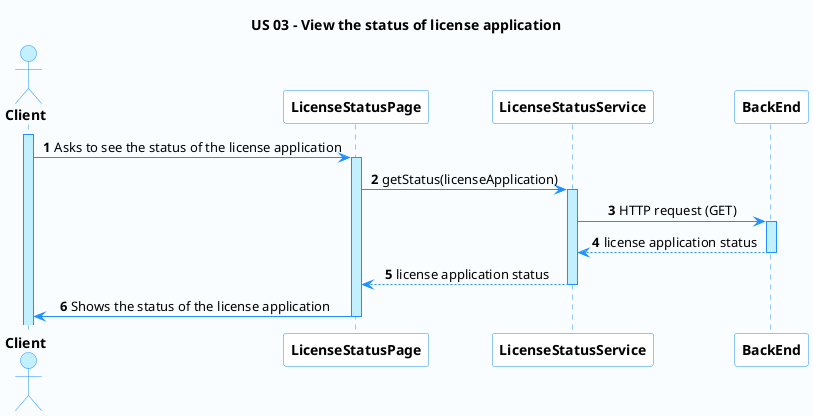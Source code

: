 @startuml

'-Style----------------------------------------------------------------------------------------------------------------

autonumber

skinparam DefaultTextAlignment center

skinparam BackgroundColor #fafdff

skinparam participant {
    BackgroundColor AWS_BG_COLOR
    BorderColor AWS_BORDER_COLOR
}

skinparam sequence {
    LifeLineBorderColor DodgerBlue
    LifeLineBackgroundColor APPLICATION

    ActorBackgroundColor APPLICATION
    ActorBorderColor DodgerBlue

    BackgroundColor #FFFFFF
    ArrowColor DodgerBlue
    BorderColor DodgerBlue
    ParticipantBorderColor DodgerBlue

    GroupBorderColor #082642
    GroupBackgroundColor APPLICATION
}


'-Title----------------------------------------------------------------------------------------------------------------

title US 03 - View the status of license application

'-Actors/Participants--------------------------------------------------------------------------------------------------


actor "<b>Client" as A
participant "<b>LicenseStatusPage" as CR
participant "<b>LicenseStatusService" as CC
participant "<b>BackEnd" as BE



'-Associations---------------------------------------------------------------------------------------------------------

activate A

A -> CR: Asks to see the status of the license application
activate CR



CR -> CC: getStatus(licenseApplication)
activate CC

CC -> BE: HTTP request (GET)
activate BE
BE --> CC : license application status
deactivate BE



CC-->CR : license application status
deactivate CC
CR -> A: Shows the status of the license application
deactivate CR
'----------------------------------------------------------------------------------------------------------------------

@enduml